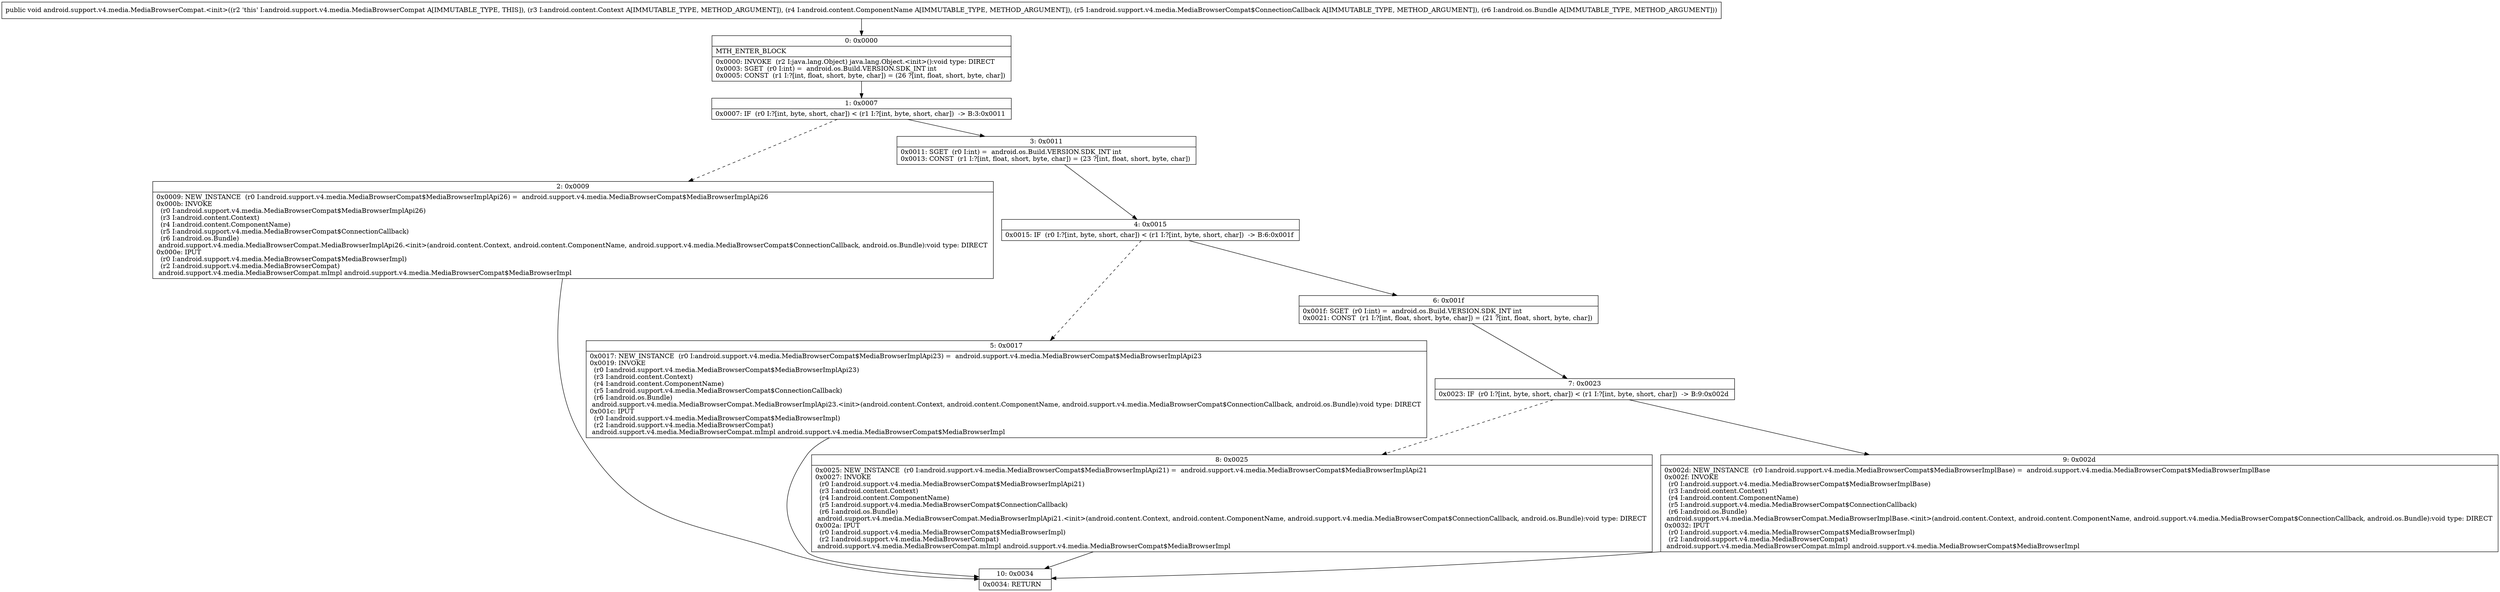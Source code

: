 digraph "CFG forandroid.support.v4.media.MediaBrowserCompat.\<init\>(Landroid\/content\/Context;Landroid\/content\/ComponentName;Landroid\/support\/v4\/media\/MediaBrowserCompat$ConnectionCallback;Landroid\/os\/Bundle;)V" {
Node_0 [shape=record,label="{0\:\ 0x0000|MTH_ENTER_BLOCK\l|0x0000: INVOKE  (r2 I:java.lang.Object) java.lang.Object.\<init\>():void type: DIRECT \l0x0003: SGET  (r0 I:int) =  android.os.Build.VERSION.SDK_INT int \l0x0005: CONST  (r1 I:?[int, float, short, byte, char]) = (26 ?[int, float, short, byte, char]) \l}"];
Node_1 [shape=record,label="{1\:\ 0x0007|0x0007: IF  (r0 I:?[int, byte, short, char]) \< (r1 I:?[int, byte, short, char])  \-\> B:3:0x0011 \l}"];
Node_2 [shape=record,label="{2\:\ 0x0009|0x0009: NEW_INSTANCE  (r0 I:android.support.v4.media.MediaBrowserCompat$MediaBrowserImplApi26) =  android.support.v4.media.MediaBrowserCompat$MediaBrowserImplApi26 \l0x000b: INVOKE  \l  (r0 I:android.support.v4.media.MediaBrowserCompat$MediaBrowserImplApi26)\l  (r3 I:android.content.Context)\l  (r4 I:android.content.ComponentName)\l  (r5 I:android.support.v4.media.MediaBrowserCompat$ConnectionCallback)\l  (r6 I:android.os.Bundle)\l android.support.v4.media.MediaBrowserCompat.MediaBrowserImplApi26.\<init\>(android.content.Context, android.content.ComponentName, android.support.v4.media.MediaBrowserCompat$ConnectionCallback, android.os.Bundle):void type: DIRECT \l0x000e: IPUT  \l  (r0 I:android.support.v4.media.MediaBrowserCompat$MediaBrowserImpl)\l  (r2 I:android.support.v4.media.MediaBrowserCompat)\l android.support.v4.media.MediaBrowserCompat.mImpl android.support.v4.media.MediaBrowserCompat$MediaBrowserImpl \l}"];
Node_3 [shape=record,label="{3\:\ 0x0011|0x0011: SGET  (r0 I:int) =  android.os.Build.VERSION.SDK_INT int \l0x0013: CONST  (r1 I:?[int, float, short, byte, char]) = (23 ?[int, float, short, byte, char]) \l}"];
Node_4 [shape=record,label="{4\:\ 0x0015|0x0015: IF  (r0 I:?[int, byte, short, char]) \< (r1 I:?[int, byte, short, char])  \-\> B:6:0x001f \l}"];
Node_5 [shape=record,label="{5\:\ 0x0017|0x0017: NEW_INSTANCE  (r0 I:android.support.v4.media.MediaBrowserCompat$MediaBrowserImplApi23) =  android.support.v4.media.MediaBrowserCompat$MediaBrowserImplApi23 \l0x0019: INVOKE  \l  (r0 I:android.support.v4.media.MediaBrowserCompat$MediaBrowserImplApi23)\l  (r3 I:android.content.Context)\l  (r4 I:android.content.ComponentName)\l  (r5 I:android.support.v4.media.MediaBrowserCompat$ConnectionCallback)\l  (r6 I:android.os.Bundle)\l android.support.v4.media.MediaBrowserCompat.MediaBrowserImplApi23.\<init\>(android.content.Context, android.content.ComponentName, android.support.v4.media.MediaBrowserCompat$ConnectionCallback, android.os.Bundle):void type: DIRECT \l0x001c: IPUT  \l  (r0 I:android.support.v4.media.MediaBrowserCompat$MediaBrowserImpl)\l  (r2 I:android.support.v4.media.MediaBrowserCompat)\l android.support.v4.media.MediaBrowserCompat.mImpl android.support.v4.media.MediaBrowserCompat$MediaBrowserImpl \l}"];
Node_6 [shape=record,label="{6\:\ 0x001f|0x001f: SGET  (r0 I:int) =  android.os.Build.VERSION.SDK_INT int \l0x0021: CONST  (r1 I:?[int, float, short, byte, char]) = (21 ?[int, float, short, byte, char]) \l}"];
Node_7 [shape=record,label="{7\:\ 0x0023|0x0023: IF  (r0 I:?[int, byte, short, char]) \< (r1 I:?[int, byte, short, char])  \-\> B:9:0x002d \l}"];
Node_8 [shape=record,label="{8\:\ 0x0025|0x0025: NEW_INSTANCE  (r0 I:android.support.v4.media.MediaBrowserCompat$MediaBrowserImplApi21) =  android.support.v4.media.MediaBrowserCompat$MediaBrowserImplApi21 \l0x0027: INVOKE  \l  (r0 I:android.support.v4.media.MediaBrowserCompat$MediaBrowserImplApi21)\l  (r3 I:android.content.Context)\l  (r4 I:android.content.ComponentName)\l  (r5 I:android.support.v4.media.MediaBrowserCompat$ConnectionCallback)\l  (r6 I:android.os.Bundle)\l android.support.v4.media.MediaBrowserCompat.MediaBrowserImplApi21.\<init\>(android.content.Context, android.content.ComponentName, android.support.v4.media.MediaBrowserCompat$ConnectionCallback, android.os.Bundle):void type: DIRECT \l0x002a: IPUT  \l  (r0 I:android.support.v4.media.MediaBrowserCompat$MediaBrowserImpl)\l  (r2 I:android.support.v4.media.MediaBrowserCompat)\l android.support.v4.media.MediaBrowserCompat.mImpl android.support.v4.media.MediaBrowserCompat$MediaBrowserImpl \l}"];
Node_9 [shape=record,label="{9\:\ 0x002d|0x002d: NEW_INSTANCE  (r0 I:android.support.v4.media.MediaBrowserCompat$MediaBrowserImplBase) =  android.support.v4.media.MediaBrowserCompat$MediaBrowserImplBase \l0x002f: INVOKE  \l  (r0 I:android.support.v4.media.MediaBrowserCompat$MediaBrowserImplBase)\l  (r3 I:android.content.Context)\l  (r4 I:android.content.ComponentName)\l  (r5 I:android.support.v4.media.MediaBrowserCompat$ConnectionCallback)\l  (r6 I:android.os.Bundle)\l android.support.v4.media.MediaBrowserCompat.MediaBrowserImplBase.\<init\>(android.content.Context, android.content.ComponentName, android.support.v4.media.MediaBrowserCompat$ConnectionCallback, android.os.Bundle):void type: DIRECT \l0x0032: IPUT  \l  (r0 I:android.support.v4.media.MediaBrowserCompat$MediaBrowserImpl)\l  (r2 I:android.support.v4.media.MediaBrowserCompat)\l android.support.v4.media.MediaBrowserCompat.mImpl android.support.v4.media.MediaBrowserCompat$MediaBrowserImpl \l}"];
Node_10 [shape=record,label="{10\:\ 0x0034|0x0034: RETURN   \l}"];
MethodNode[shape=record,label="{public void android.support.v4.media.MediaBrowserCompat.\<init\>((r2 'this' I:android.support.v4.media.MediaBrowserCompat A[IMMUTABLE_TYPE, THIS]), (r3 I:android.content.Context A[IMMUTABLE_TYPE, METHOD_ARGUMENT]), (r4 I:android.content.ComponentName A[IMMUTABLE_TYPE, METHOD_ARGUMENT]), (r5 I:android.support.v4.media.MediaBrowserCompat$ConnectionCallback A[IMMUTABLE_TYPE, METHOD_ARGUMENT]), (r6 I:android.os.Bundle A[IMMUTABLE_TYPE, METHOD_ARGUMENT])) }"];
MethodNode -> Node_0;
Node_0 -> Node_1;
Node_1 -> Node_2[style=dashed];
Node_1 -> Node_3;
Node_2 -> Node_10;
Node_3 -> Node_4;
Node_4 -> Node_5[style=dashed];
Node_4 -> Node_6;
Node_5 -> Node_10;
Node_6 -> Node_7;
Node_7 -> Node_8[style=dashed];
Node_7 -> Node_9;
Node_8 -> Node_10;
Node_9 -> Node_10;
}

